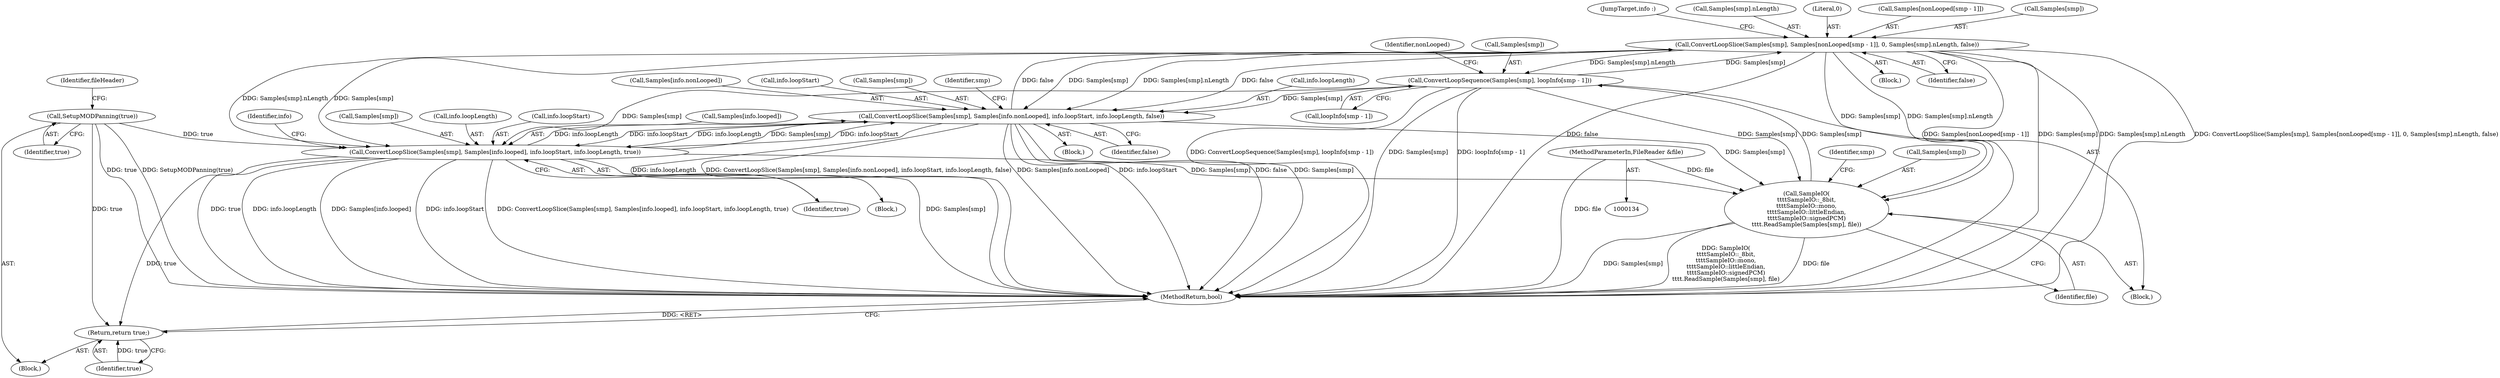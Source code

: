 digraph "0_openmpt_61fc6d3030a4d4283105cb5fb46b27b42fa5575e_1@array" {
"1002054" [label="(Call,ConvertLoopSlice(Samples[smp], Samples[nonLooped[smp - 1]], 0, Samples[smp].nLength, false))"];
"1002038" [label="(Call,ConvertLoopSequence(Samples[smp], loopInfo[smp - 1]))"];
"1002028" [label="(Call,SampleIO(\n\t\t\t\tSampleIO::_8bit,\n\t\t\t\tSampleIO::mono,\n\t\t\t\tSampleIO::littleEndian,\n\t\t\t\tSampleIO::signedPCM)\n\t\t\t\t.ReadSample(Samples[smp], file))"];
"1002054" [label="(Call,ConvertLoopSlice(Samples[smp], Samples[nonLooped[smp - 1]], 0, Samples[smp].nLength, false))"];
"1002100" [label="(Call,ConvertLoopSlice(Samples[smp], Samples[info.nonLooped], info.loopStart, info.loopLength, false))"];
"1002079" [label="(Call,ConvertLoopSlice(Samples[smp], Samples[info.looped], info.loopStart, info.loopLength, true))"];
"1001972" [label="(Call,SetupMODPanning(true))"];
"1000135" [label="(MethodParameterIn,FileReader &file)"];
"1002116" [label="(Return,return true;)"];
"1002049" [label="(Identifier,nonLooped)"];
"1002112" [label="(Call,info.loopLength)"];
"1002118" [label="(MethodReturn,bool)"];
"1002053" [label="(Block,)"];
"1002072" [label="(JumpTarget,info :)"];
"1002066" [label="(Call,Samples[smp].nLength)"];
"1002078" [label="(Block,)"];
"1002065" [label="(Literal,0)"];
"1001973" [label="(Identifier,true)"];
"1002104" [label="(Call,Samples[info.nonLooped])"];
"1002080" [label="(Call,Samples[smp])"];
"1002091" [label="(Call,info.loopLength)"];
"1002088" [label="(Call,info.loopStart)"];
"1002032" [label="(Identifier,file)"];
"1002094" [label="(Identifier,true)"];
"1002109" [label="(Call,info.loopStart)"];
"1000137" [label="(Block,)"];
"1002117" [label="(Identifier,true)"];
"1002058" [label="(Call,Samples[nonLooped[smp - 1]])"];
"1002039" [label="(Call,Samples[smp])"];
"1000135" [label="(MethodParameterIn,FileReader &file)"];
"1002054" [label="(Call,ConvertLoopSlice(Samples[smp], Samples[nonLooped[smp - 1]], 0, Samples[smp].nLength, false))"];
"1002100" [label="(Call,ConvertLoopSlice(Samples[smp], Samples[info.nonLooped], info.loopStart, info.loopLength, false))"];
"1002101" [label="(Call,Samples[smp])"];
"1002027" [label="(Block,)"];
"1002055" [label="(Call,Samples[smp])"];
"1002029" [label="(Call,Samples[smp])"];
"1002083" [label="(Call,Samples[info.looped])"];
"1001977" [label="(Identifier,fileHeader)"];
"1002097" [label="(Identifier,info)"];
"1002028" [label="(Call,SampleIO(\n\t\t\t\tSampleIO::_8bit,\n\t\t\t\tSampleIO::mono,\n\t\t\t\tSampleIO::littleEndian,\n\t\t\t\tSampleIO::signedPCM)\n\t\t\t\t.ReadSample(Samples[smp], file))"];
"1002116" [label="(Return,return true;)"];
"1002099" [label="(Block,)"];
"1001972" [label="(Call,SetupMODPanning(true))"];
"1002071" [label="(Identifier,false)"];
"1002115" [label="(Identifier,false)"];
"1002079" [label="(Call,ConvertLoopSlice(Samples[smp], Samples[info.looped], info.loopStart, info.loopLength, true))"];
"1002020" [label="(Identifier,smp)"];
"1002038" [label="(Call,ConvertLoopSequence(Samples[smp], loopInfo[smp - 1]))"];
"1002042" [label="(Call,loopInfo[smp - 1])"];
"1002035" [label="(Identifier,smp)"];
"1002054" -> "1002053"  [label="AST: "];
"1002054" -> "1002071"  [label="CFG: "];
"1002055" -> "1002054"  [label="AST: "];
"1002058" -> "1002054"  [label="AST: "];
"1002065" -> "1002054"  [label="AST: "];
"1002066" -> "1002054"  [label="AST: "];
"1002071" -> "1002054"  [label="AST: "];
"1002072" -> "1002054"  [label="CFG: "];
"1002054" -> "1002118"  [label="DDG: ConvertLoopSlice(Samples[smp], Samples[nonLooped[smp - 1]], 0, Samples[smp].nLength, false)"];
"1002054" -> "1002118"  [label="DDG: false"];
"1002054" -> "1002118"  [label="DDG: Samples[nonLooped[smp - 1]]"];
"1002054" -> "1002118"  [label="DDG: Samples[smp]"];
"1002054" -> "1002118"  [label="DDG: Samples[smp].nLength"];
"1002054" -> "1002028"  [label="DDG: Samples[smp]"];
"1002054" -> "1002028"  [label="DDG: Samples[smp].nLength"];
"1002054" -> "1002038"  [label="DDG: Samples[smp].nLength"];
"1002038" -> "1002054"  [label="DDG: Samples[smp]"];
"1002100" -> "1002054"  [label="DDG: false"];
"1002054" -> "1002079"  [label="DDG: Samples[smp]"];
"1002054" -> "1002079"  [label="DDG: Samples[smp].nLength"];
"1002054" -> "1002100"  [label="DDG: Samples[smp]"];
"1002054" -> "1002100"  [label="DDG: Samples[smp].nLength"];
"1002054" -> "1002100"  [label="DDG: false"];
"1002038" -> "1002027"  [label="AST: "];
"1002038" -> "1002042"  [label="CFG: "];
"1002039" -> "1002038"  [label="AST: "];
"1002042" -> "1002038"  [label="AST: "];
"1002049" -> "1002038"  [label="CFG: "];
"1002038" -> "1002118"  [label="DDG: ConvertLoopSequence(Samples[smp], loopInfo[smp - 1])"];
"1002038" -> "1002118"  [label="DDG: loopInfo[smp - 1]"];
"1002038" -> "1002118"  [label="DDG: Samples[smp]"];
"1002038" -> "1002028"  [label="DDG: Samples[smp]"];
"1002028" -> "1002038"  [label="DDG: Samples[smp]"];
"1002038" -> "1002079"  [label="DDG: Samples[smp]"];
"1002038" -> "1002100"  [label="DDG: Samples[smp]"];
"1002028" -> "1002027"  [label="AST: "];
"1002028" -> "1002032"  [label="CFG: "];
"1002029" -> "1002028"  [label="AST: "];
"1002032" -> "1002028"  [label="AST: "];
"1002035" -> "1002028"  [label="CFG: "];
"1002028" -> "1002118"  [label="DDG: file"];
"1002028" -> "1002118"  [label="DDG: Samples[smp]"];
"1002028" -> "1002118"  [label="DDG: SampleIO(\n\t\t\t\tSampleIO::_8bit,\n\t\t\t\tSampleIO::mono,\n\t\t\t\tSampleIO::littleEndian,\n\t\t\t\tSampleIO::signedPCM)\n\t\t\t\t.ReadSample(Samples[smp], file)"];
"1002079" -> "1002028"  [label="DDG: Samples[smp]"];
"1002100" -> "1002028"  [label="DDG: Samples[smp]"];
"1000135" -> "1002028"  [label="DDG: file"];
"1002100" -> "1002099"  [label="AST: "];
"1002100" -> "1002115"  [label="CFG: "];
"1002101" -> "1002100"  [label="AST: "];
"1002104" -> "1002100"  [label="AST: "];
"1002109" -> "1002100"  [label="AST: "];
"1002112" -> "1002100"  [label="AST: "];
"1002115" -> "1002100"  [label="AST: "];
"1002020" -> "1002100"  [label="CFG: "];
"1002100" -> "1002118"  [label="DDG: info.loopLength"];
"1002100" -> "1002118"  [label="DDG: ConvertLoopSlice(Samples[smp], Samples[info.nonLooped], info.loopStart, info.loopLength, false)"];
"1002100" -> "1002118"  [label="DDG: Samples[info.nonLooped]"];
"1002100" -> "1002118"  [label="DDG: info.loopStart"];
"1002100" -> "1002118"  [label="DDG: false"];
"1002100" -> "1002118"  [label="DDG: Samples[smp]"];
"1002100" -> "1002079"  [label="DDG: info.loopStart"];
"1002100" -> "1002079"  [label="DDG: info.loopLength"];
"1002079" -> "1002100"  [label="DDG: Samples[smp]"];
"1002079" -> "1002100"  [label="DDG: info.loopStart"];
"1002079" -> "1002100"  [label="DDG: info.loopLength"];
"1002079" -> "1002078"  [label="AST: "];
"1002079" -> "1002094"  [label="CFG: "];
"1002080" -> "1002079"  [label="AST: "];
"1002083" -> "1002079"  [label="AST: "];
"1002088" -> "1002079"  [label="AST: "];
"1002091" -> "1002079"  [label="AST: "];
"1002094" -> "1002079"  [label="AST: "];
"1002097" -> "1002079"  [label="CFG: "];
"1002079" -> "1002118"  [label="DDG: info.loopLength"];
"1002079" -> "1002118"  [label="DDG: Samples[info.looped]"];
"1002079" -> "1002118"  [label="DDG: info.loopStart"];
"1002079" -> "1002118"  [label="DDG: ConvertLoopSlice(Samples[smp], Samples[info.looped], info.loopStart, info.loopLength, true)"];
"1002079" -> "1002118"  [label="DDG: Samples[smp]"];
"1002079" -> "1002118"  [label="DDG: true"];
"1001972" -> "1002079"  [label="DDG: true"];
"1002079" -> "1002116"  [label="DDG: true"];
"1001972" -> "1000137"  [label="AST: "];
"1001972" -> "1001973"  [label="CFG: "];
"1001973" -> "1001972"  [label="AST: "];
"1001977" -> "1001972"  [label="CFG: "];
"1001972" -> "1002118"  [label="DDG: SetupMODPanning(true)"];
"1001972" -> "1002118"  [label="DDG: true"];
"1001972" -> "1002116"  [label="DDG: true"];
"1000135" -> "1000134"  [label="AST: "];
"1000135" -> "1002118"  [label="DDG: file"];
"1002116" -> "1000137"  [label="AST: "];
"1002116" -> "1002117"  [label="CFG: "];
"1002117" -> "1002116"  [label="AST: "];
"1002118" -> "1002116"  [label="CFG: "];
"1002116" -> "1002118"  [label="DDG: <RET>"];
"1002117" -> "1002116"  [label="DDG: true"];
}
